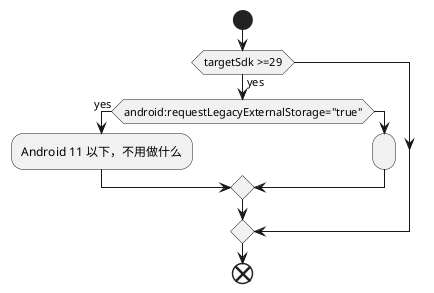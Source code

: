 @startuml
start
if(targetSdk >=29) then (yes)
    if(android:requestLegacyExternalStorage="true") then (yes)
    :Android 11 以下，不用做什么;
    else
    :;
    endif
endif
end
@enduml